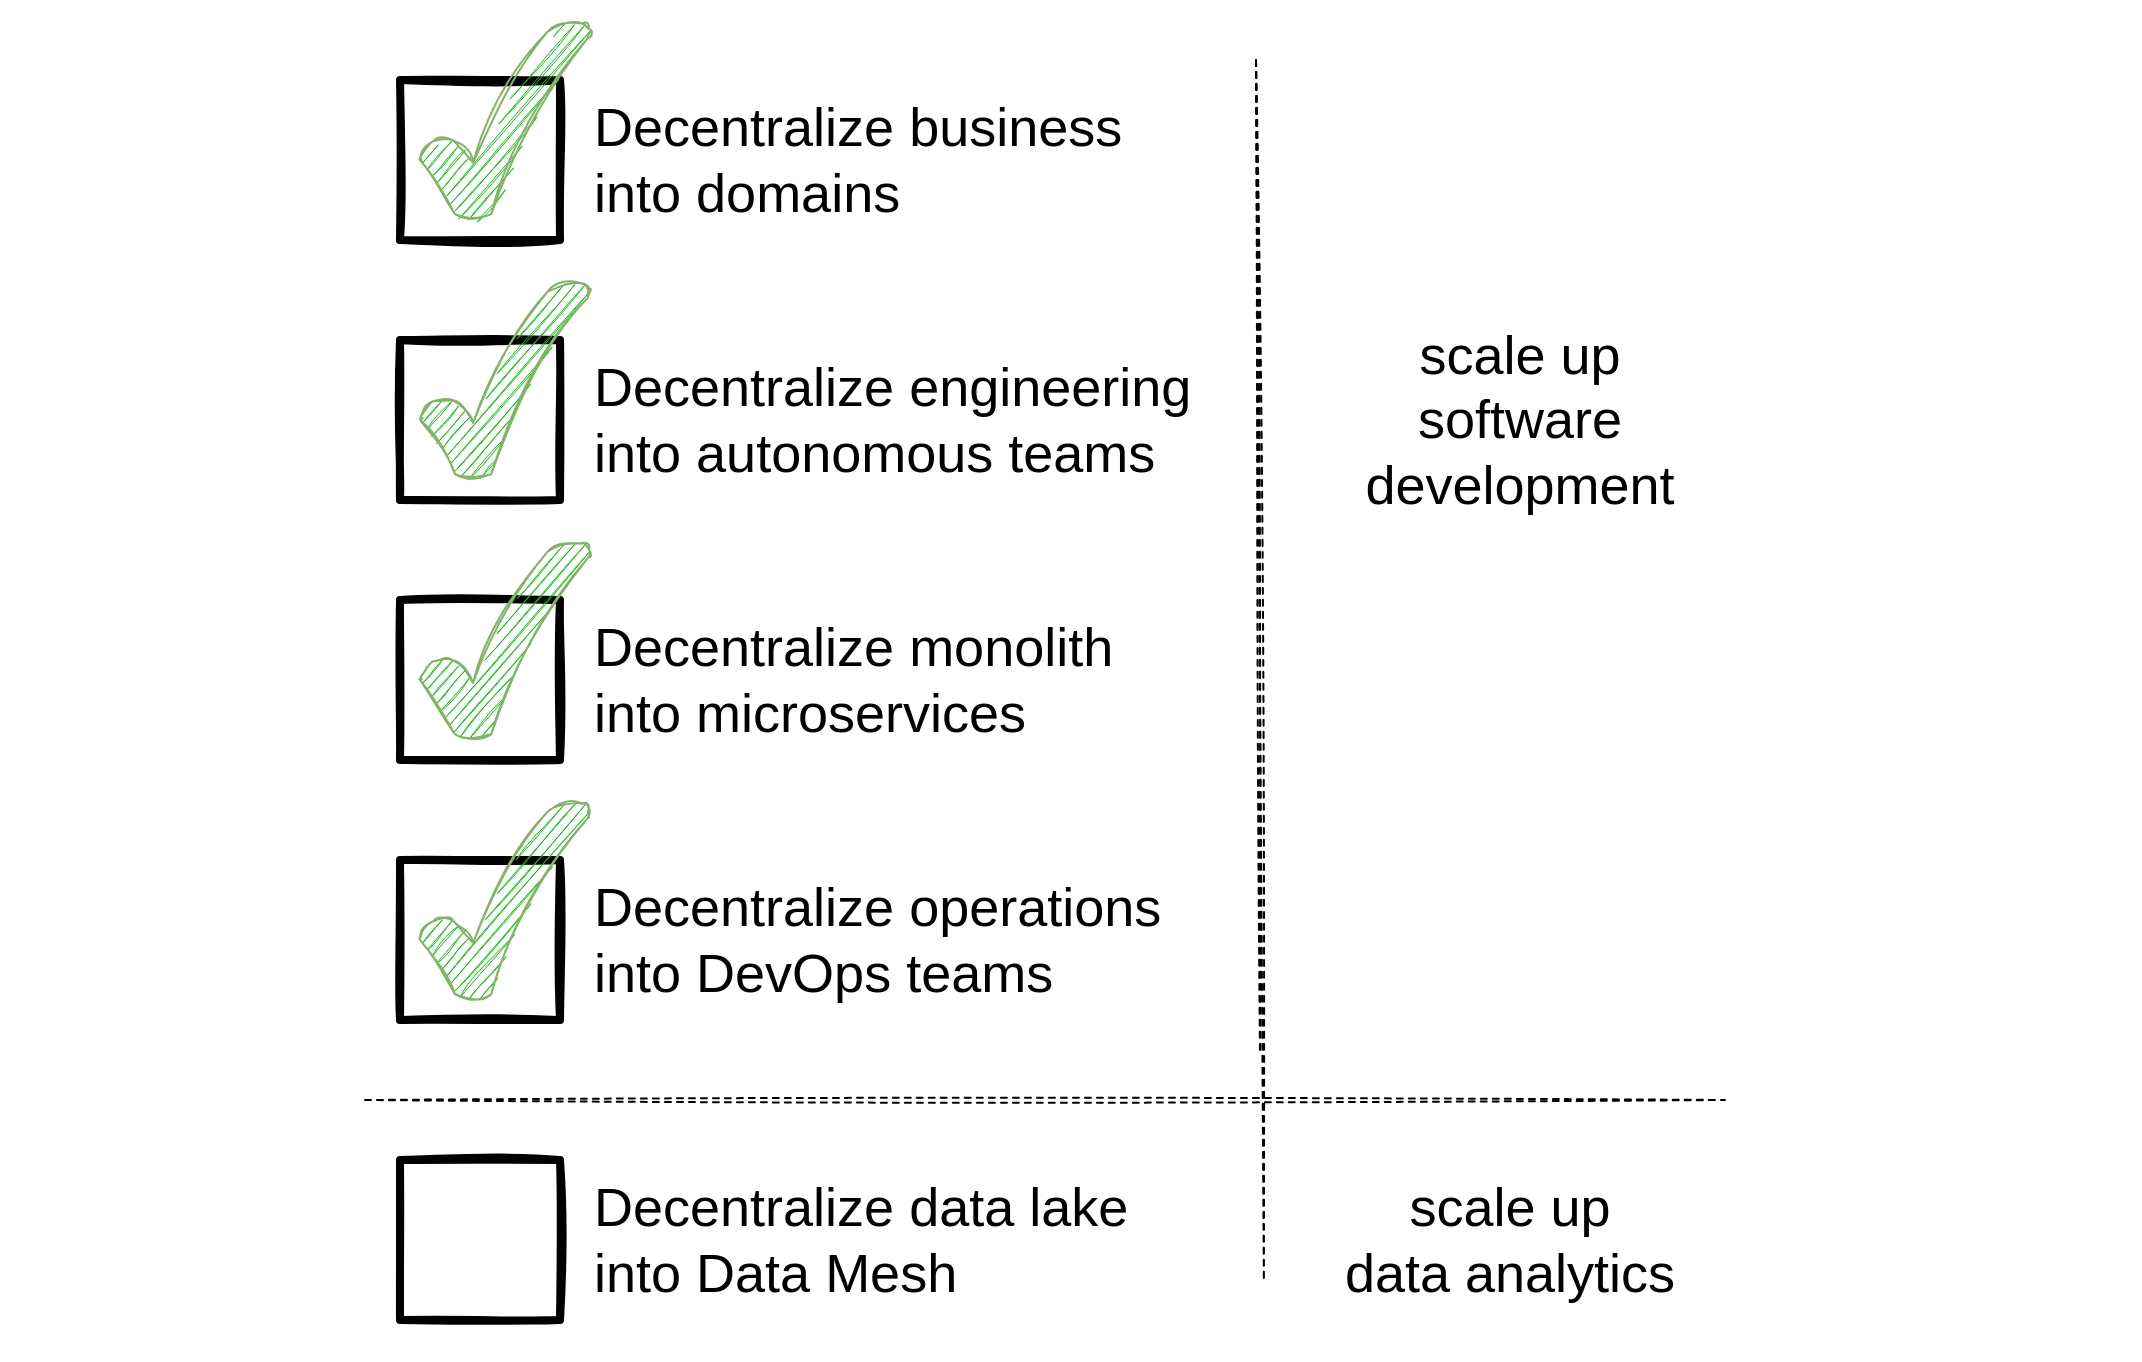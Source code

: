 <mxfile version="15.5.4" type="embed"><diagram id="F44mslXG7EauhRFhVprv" name="Page-2"><mxGraphModel dx="1751" dy="617" grid="1" gridSize="10" guides="1" tooltips="1" connect="1" arrows="1" fold="1" page="1" pageScale="1" pageWidth="850" pageHeight="1100" math="0" shadow="0"><root><mxCell id="AAQ9BwyIkS6VjVYWZHyZ-0"/><mxCell id="AAQ9BwyIkS6VjVYWZHyZ-1" parent="AAQ9BwyIkS6VjVYWZHyZ-0"/><mxCell id="WYw05qr1-3hL1uv3pTQN-0" value="" style="rounded=0;whiteSpace=wrap;html=1;fontSize=27;fillColor=#FFFFFF;align=left;fontColor=none;noLabel=1;labelBackgroundColor=none;strokeColor=none;sketch=1;" parent="AAQ9BwyIkS6VjVYWZHyZ-1" vertex="1"><mxGeometry x="-120" y="80" width="1070" height="680" as="geometry"/></mxCell><mxCell id="xgfi9Fixae9f6lbO9hQ0-0" value="" style="whiteSpace=wrap;html=1;aspect=fixed;strokeWidth=4;sketch=1;" parent="AAQ9BwyIkS6VjVYWZHyZ-1" vertex="1"><mxGeometry x="80" y="120" width="80" height="80" as="geometry"/></mxCell><mxCell id="xgfi9Fixae9f6lbO9hQ0-1" value="" style="verticalLabelPosition=bottom;verticalAlign=top;html=1;shape=mxgraph.basic.tick;fillColor=#00CC00;strokeColor=#82b366;sketch=1;" parent="AAQ9BwyIkS6VjVYWZHyZ-1" vertex="1"><mxGeometry x="90" y="90" width="85" height="100" as="geometry"/></mxCell><mxCell id="xgfi9Fixae9f6lbO9hQ0-2" value="Decentralize business &lt;br&gt;into domains" style="text;html=1;strokeColor=none;fillColor=none;align=left;verticalAlign=middle;whiteSpace=wrap;rounded=0;fontSize=27;sketch=1;" parent="AAQ9BwyIkS6VjVYWZHyZ-1" vertex="1"><mxGeometry x="175" y="145" width="435" height="30" as="geometry"/></mxCell><mxCell id="xgfi9Fixae9f6lbO9hQ0-3" value="" style="whiteSpace=wrap;html=1;aspect=fixed;strokeWidth=4;sketch=1;" parent="AAQ9BwyIkS6VjVYWZHyZ-1" vertex="1"><mxGeometry x="80" y="250" width="80" height="80" as="geometry"/></mxCell><mxCell id="xgfi9Fixae9f6lbO9hQ0-4" value="" style="verticalLabelPosition=bottom;verticalAlign=top;html=1;shape=mxgraph.basic.tick;fillColor=#00CC00;strokeColor=#82b366;sketch=1;" parent="AAQ9BwyIkS6VjVYWZHyZ-1" vertex="1"><mxGeometry x="90" y="220" width="85" height="100" as="geometry"/></mxCell><mxCell id="xgfi9Fixae9f6lbO9hQ0-5" value="Decentralize engineering &lt;br&gt;into autonomous teams" style="text;html=1;strokeColor=none;fillColor=none;align=left;verticalAlign=middle;whiteSpace=wrap;rounded=0;fontSize=27;sketch=1;" parent="AAQ9BwyIkS6VjVYWZHyZ-1" vertex="1"><mxGeometry x="175" y="275" width="405" height="30" as="geometry"/></mxCell><mxCell id="xgfi9Fixae9f6lbO9hQ0-6" value="" style="whiteSpace=wrap;html=1;aspect=fixed;strokeWidth=4;sketch=1;" parent="AAQ9BwyIkS6VjVYWZHyZ-1" vertex="1"><mxGeometry x="80" y="380" width="80" height="80" as="geometry"/></mxCell><mxCell id="xgfi9Fixae9f6lbO9hQ0-7" value="" style="verticalLabelPosition=bottom;verticalAlign=top;html=1;shape=mxgraph.basic.tick;fillColor=#00CC00;strokeColor=#82b366;sketch=1;" parent="AAQ9BwyIkS6VjVYWZHyZ-1" vertex="1"><mxGeometry x="90" y="350" width="85" height="100" as="geometry"/></mxCell><mxCell id="xgfi9Fixae9f6lbO9hQ0-8" value="Decentralize monolith &lt;br&gt;into microservices" style="text;html=1;strokeColor=none;fillColor=none;align=left;verticalAlign=middle;whiteSpace=wrap;rounded=0;fontSize=27;sketch=1;" parent="AAQ9BwyIkS6VjVYWZHyZ-1" vertex="1"><mxGeometry x="175" y="405" width="455" height="30" as="geometry"/></mxCell><mxCell id="xgfi9Fixae9f6lbO9hQ0-9" value="" style="whiteSpace=wrap;html=1;aspect=fixed;strokeWidth=4;sketch=1;" parent="AAQ9BwyIkS6VjVYWZHyZ-1" vertex="1"><mxGeometry x="80" y="660" width="80" height="80" as="geometry"/></mxCell><mxCell id="xgfi9Fixae9f6lbO9hQ0-10" value="Decentralize data lake &lt;br&gt;into Data Mesh" style="text;html=1;strokeColor=none;fillColor=none;align=left;verticalAlign=middle;whiteSpace=wrap;rounded=0;fontSize=27;sketch=1;" parent="AAQ9BwyIkS6VjVYWZHyZ-1" vertex="1"><mxGeometry x="175" y="685" width="395" height="30" as="geometry"/></mxCell><mxCell id="WYw05qr1-3hL1uv3pTQN-2" value="" style="endArrow=none;dashed=1;html=1;rounded=0;fontSize=27;fontColor=none;sketch=1;" parent="AAQ9BwyIkS6VjVYWZHyZ-1" edge="1"><mxGeometry width="50" height="50" relative="1" as="geometry"><mxPoint x="62.5" y="630" as="sourcePoint"/><mxPoint x="742.5" y="630" as="targetPoint"/></mxGeometry></mxCell><mxCell id="WYw05qr1-3hL1uv3pTQN-5" value="scale up software development" style="text;html=1;strokeColor=none;fillColor=none;align=center;verticalAlign=middle;whiteSpace=wrap;rounded=0;labelBackgroundColor=none;fontSize=27;fontColor=none;sketch=1;" parent="AAQ9BwyIkS6VjVYWZHyZ-1" vertex="1"><mxGeometry x="610" y="275" width="60" height="30" as="geometry"/></mxCell><mxCell id="WYw05qr1-3hL1uv3pTQN-6" value="" style="endArrow=none;dashed=1;html=1;rounded=0;fontSize=27;fontColor=none;sketch=1;" parent="AAQ9BwyIkS6VjVYWZHyZ-1" edge="1"><mxGeometry width="50" height="50" relative="1" as="geometry"><mxPoint x="508" y="110" as="sourcePoint"/><mxPoint x="510" y="606" as="targetPoint"/></mxGeometry></mxCell><mxCell id="WYw05qr1-3hL1uv3pTQN-7" value="scale up&lt;br&gt;data analytics" style="text;html=1;strokeColor=none;fillColor=none;align=center;verticalAlign=middle;whiteSpace=wrap;rounded=0;labelBackgroundColor=none;fontSize=27;fontColor=none;sketch=1;" parent="AAQ9BwyIkS6VjVYWZHyZ-1" vertex="1"><mxGeometry x="550" y="685" width="170" height="30" as="geometry"/></mxCell><mxCell id="WYw05qr1-3hL1uv3pTQN-9" value="" style="whiteSpace=wrap;html=1;aspect=fixed;strokeWidth=4;sketch=1;" parent="AAQ9BwyIkS6VjVYWZHyZ-1" vertex="1"><mxGeometry x="80" y="510" width="80" height="80" as="geometry"/></mxCell><mxCell id="WYw05qr1-3hL1uv3pTQN-10" value="" style="verticalLabelPosition=bottom;verticalAlign=top;html=1;shape=mxgraph.basic.tick;fillColor=#00CC00;strokeColor=#82b366;sketch=1;" parent="AAQ9BwyIkS6VjVYWZHyZ-1" vertex="1"><mxGeometry x="90" y="480" width="85" height="100" as="geometry"/></mxCell><mxCell id="WYw05qr1-3hL1uv3pTQN-11" value="Decentralize operations&lt;br&gt;into DevOps teams" style="text;html=1;strokeColor=none;fillColor=none;align=left;verticalAlign=middle;whiteSpace=wrap;rounded=0;fontSize=27;sketch=1;" parent="AAQ9BwyIkS6VjVYWZHyZ-1" vertex="1"><mxGeometry x="175" y="535" width="455" height="30" as="geometry"/></mxCell><mxCell id="WYw05qr1-3hL1uv3pTQN-12" value="" style="endArrow=none;dashed=1;html=1;rounded=0;fontSize=27;fontColor=none;entryX=0.853;entryY=1.167;entryDx=0;entryDy=0;entryPerimeter=0;sketch=1;" parent="AAQ9BwyIkS6VjVYWZHyZ-1" target="xgfi9Fixae9f6lbO9hQ0-10" edge="1"><mxGeometry width="50" height="50" relative="1" as="geometry"><mxPoint x="508" y="110" as="sourcePoint"/><mxPoint x="510" y="606" as="targetPoint"/></mxGeometry></mxCell></root></mxGraphModel></diagram></mxfile>